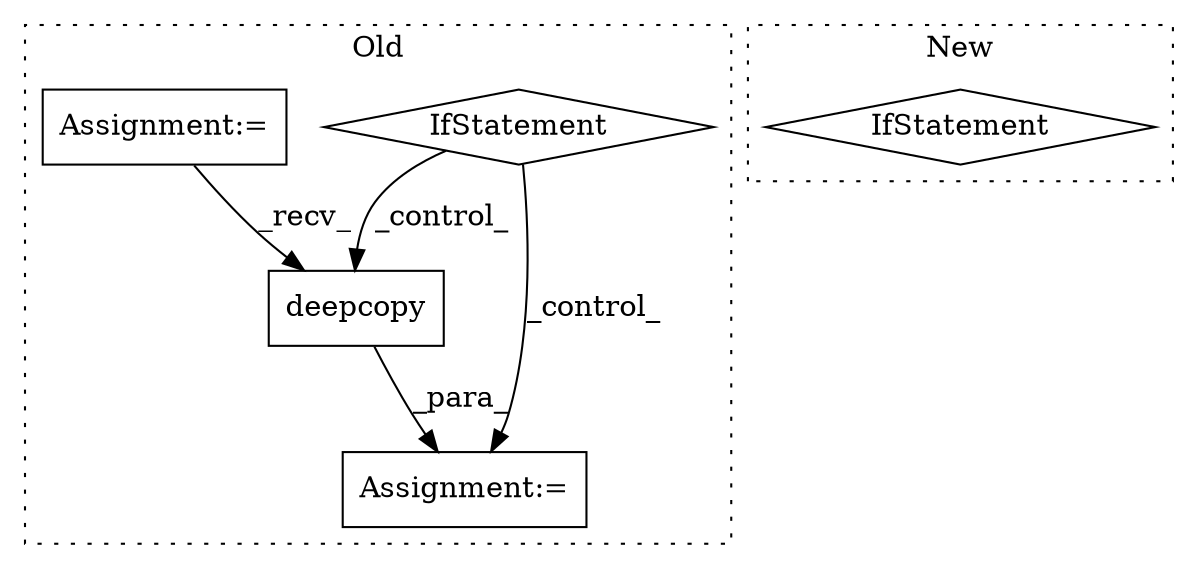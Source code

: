 digraph G {
subgraph cluster0 {
1 [label="deepcopy" a="32" s="886,900" l="9,1" shape="box"];
3 [label="IfStatement" a="25" s="840,856" l="4,2" shape="diamond"];
4 [label="Assignment:=" a="7" s="880" l="1" shape="box"];
5 [label="Assignment:=" a="7" s="187" l="4" shape="box"];
label = "Old";
style="dotted";
}
subgraph cluster1 {
2 [label="IfStatement" a="25" s="917,955" l="4,2" shape="diamond"];
label = "New";
style="dotted";
}
1 -> 4 [label="_para_"];
3 -> 4 [label="_control_"];
3 -> 1 [label="_control_"];
5 -> 1 [label="_recv_"];
}